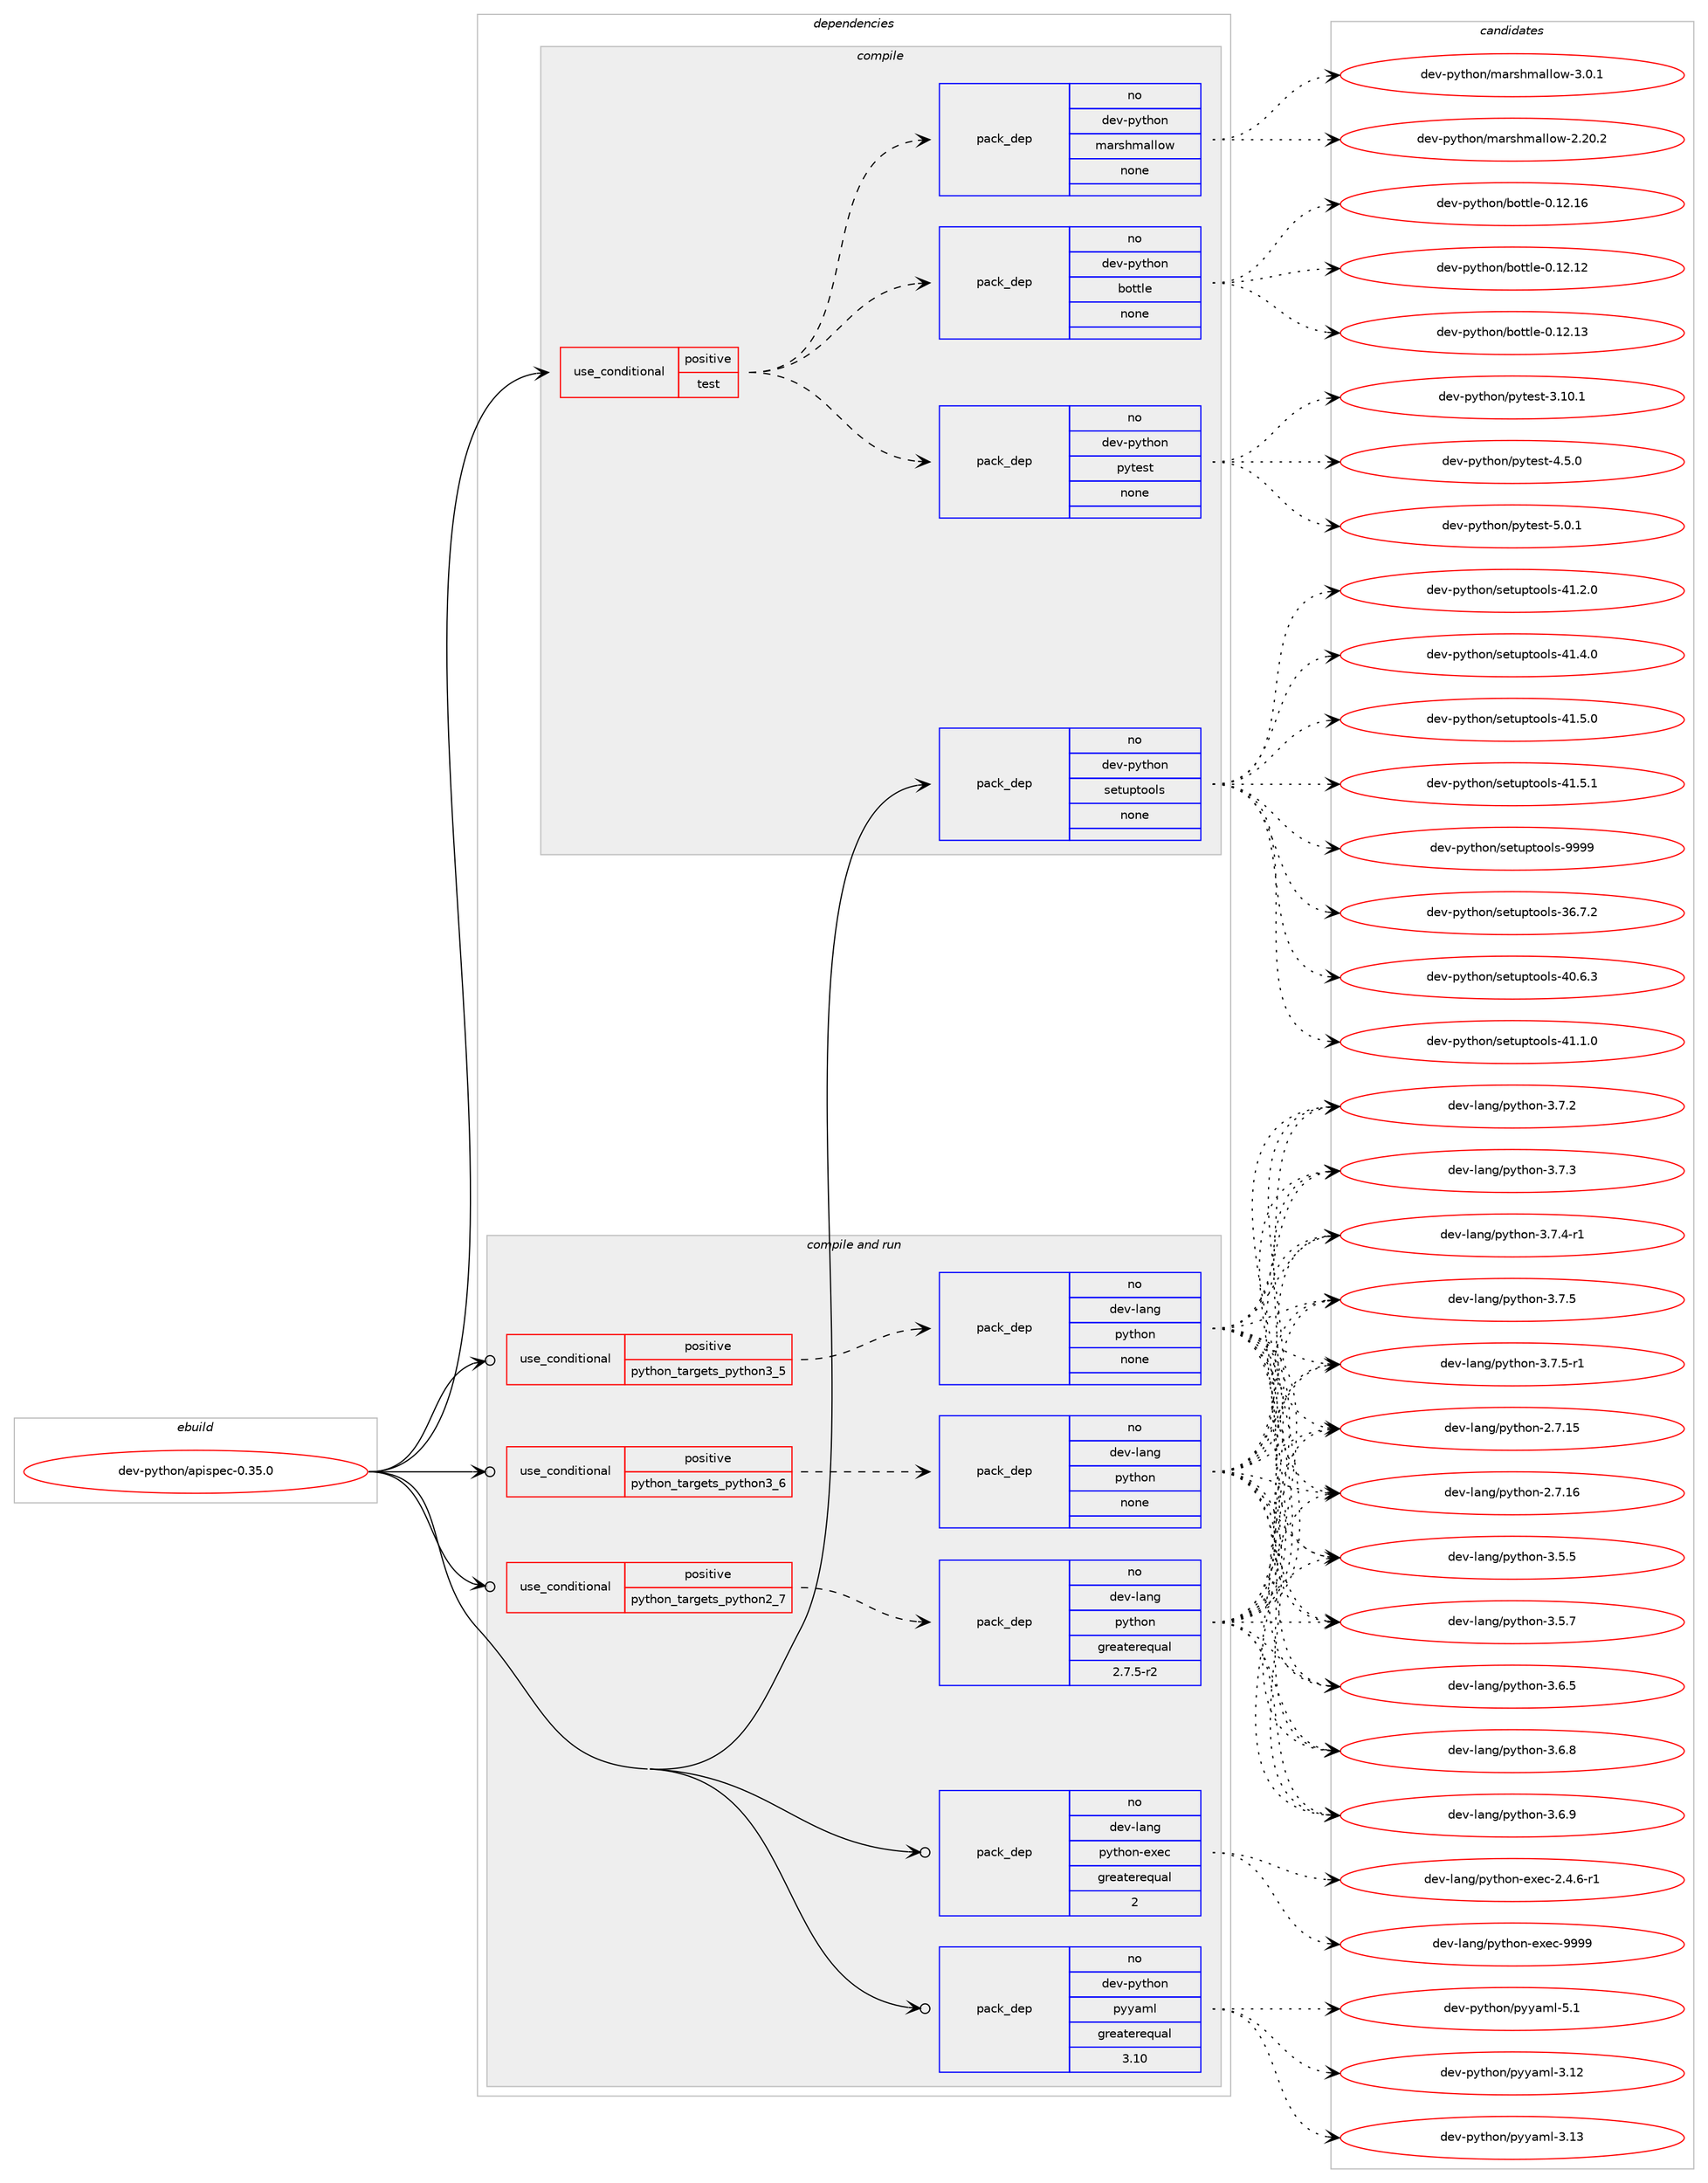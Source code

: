 digraph prolog {

# *************
# Graph options
# *************

newrank=true;
concentrate=true;
compound=true;
graph [rankdir=LR,fontname=Helvetica,fontsize=10,ranksep=1.5];#, ranksep=2.5, nodesep=0.2];
edge  [arrowhead=vee];
node  [fontname=Helvetica,fontsize=10];

# **********
# The ebuild
# **********

subgraph cluster_leftcol {
color=gray;
rank=same;
label=<<i>ebuild</i>>;
id [label="dev-python/apispec-0.35.0", color=red, width=4, href="../dev-python/apispec-0.35.0.svg"];
}

# ****************
# The dependencies
# ****************

subgraph cluster_midcol {
color=gray;
label=<<i>dependencies</i>>;
subgraph cluster_compile {
fillcolor="#eeeeee";
style=filled;
label=<<i>compile</i>>;
subgraph cond136161 {
dependency594294 [label=<<TABLE BORDER="0" CELLBORDER="1" CELLSPACING="0" CELLPADDING="4"><TR><TD ROWSPAN="3" CELLPADDING="10">use_conditional</TD></TR><TR><TD>positive</TD></TR><TR><TD>test</TD></TR></TABLE>>, shape=none, color=red];
subgraph pack446361 {
dependency594295 [label=<<TABLE BORDER="0" CELLBORDER="1" CELLSPACING="0" CELLPADDING="4" WIDTH="220"><TR><TD ROWSPAN="6" CELLPADDING="30">pack_dep</TD></TR><TR><TD WIDTH="110">no</TD></TR><TR><TD>dev-python</TD></TR><TR><TD>bottle</TD></TR><TR><TD>none</TD></TR><TR><TD></TD></TR></TABLE>>, shape=none, color=blue];
}
dependency594294:e -> dependency594295:w [weight=20,style="dashed",arrowhead="vee"];
subgraph pack446362 {
dependency594296 [label=<<TABLE BORDER="0" CELLBORDER="1" CELLSPACING="0" CELLPADDING="4" WIDTH="220"><TR><TD ROWSPAN="6" CELLPADDING="30">pack_dep</TD></TR><TR><TD WIDTH="110">no</TD></TR><TR><TD>dev-python</TD></TR><TR><TD>marshmallow</TD></TR><TR><TD>none</TD></TR><TR><TD></TD></TR></TABLE>>, shape=none, color=blue];
}
dependency594294:e -> dependency594296:w [weight=20,style="dashed",arrowhead="vee"];
subgraph pack446363 {
dependency594297 [label=<<TABLE BORDER="0" CELLBORDER="1" CELLSPACING="0" CELLPADDING="4" WIDTH="220"><TR><TD ROWSPAN="6" CELLPADDING="30">pack_dep</TD></TR><TR><TD WIDTH="110">no</TD></TR><TR><TD>dev-python</TD></TR><TR><TD>pytest</TD></TR><TR><TD>none</TD></TR><TR><TD></TD></TR></TABLE>>, shape=none, color=blue];
}
dependency594294:e -> dependency594297:w [weight=20,style="dashed",arrowhead="vee"];
}
id:e -> dependency594294:w [weight=20,style="solid",arrowhead="vee"];
subgraph pack446364 {
dependency594298 [label=<<TABLE BORDER="0" CELLBORDER="1" CELLSPACING="0" CELLPADDING="4" WIDTH="220"><TR><TD ROWSPAN="6" CELLPADDING="30">pack_dep</TD></TR><TR><TD WIDTH="110">no</TD></TR><TR><TD>dev-python</TD></TR><TR><TD>setuptools</TD></TR><TR><TD>none</TD></TR><TR><TD></TD></TR></TABLE>>, shape=none, color=blue];
}
id:e -> dependency594298:w [weight=20,style="solid",arrowhead="vee"];
}
subgraph cluster_compileandrun {
fillcolor="#eeeeee";
style=filled;
label=<<i>compile and run</i>>;
subgraph cond136162 {
dependency594299 [label=<<TABLE BORDER="0" CELLBORDER="1" CELLSPACING="0" CELLPADDING="4"><TR><TD ROWSPAN="3" CELLPADDING="10">use_conditional</TD></TR><TR><TD>positive</TD></TR><TR><TD>python_targets_python2_7</TD></TR></TABLE>>, shape=none, color=red];
subgraph pack446365 {
dependency594300 [label=<<TABLE BORDER="0" CELLBORDER="1" CELLSPACING="0" CELLPADDING="4" WIDTH="220"><TR><TD ROWSPAN="6" CELLPADDING="30">pack_dep</TD></TR><TR><TD WIDTH="110">no</TD></TR><TR><TD>dev-lang</TD></TR><TR><TD>python</TD></TR><TR><TD>greaterequal</TD></TR><TR><TD>2.7.5-r2</TD></TR></TABLE>>, shape=none, color=blue];
}
dependency594299:e -> dependency594300:w [weight=20,style="dashed",arrowhead="vee"];
}
id:e -> dependency594299:w [weight=20,style="solid",arrowhead="odotvee"];
subgraph cond136163 {
dependency594301 [label=<<TABLE BORDER="0" CELLBORDER="1" CELLSPACING="0" CELLPADDING="4"><TR><TD ROWSPAN="3" CELLPADDING="10">use_conditional</TD></TR><TR><TD>positive</TD></TR><TR><TD>python_targets_python3_5</TD></TR></TABLE>>, shape=none, color=red];
subgraph pack446366 {
dependency594302 [label=<<TABLE BORDER="0" CELLBORDER="1" CELLSPACING="0" CELLPADDING="4" WIDTH="220"><TR><TD ROWSPAN="6" CELLPADDING="30">pack_dep</TD></TR><TR><TD WIDTH="110">no</TD></TR><TR><TD>dev-lang</TD></TR><TR><TD>python</TD></TR><TR><TD>none</TD></TR><TR><TD></TD></TR></TABLE>>, shape=none, color=blue];
}
dependency594301:e -> dependency594302:w [weight=20,style="dashed",arrowhead="vee"];
}
id:e -> dependency594301:w [weight=20,style="solid",arrowhead="odotvee"];
subgraph cond136164 {
dependency594303 [label=<<TABLE BORDER="0" CELLBORDER="1" CELLSPACING="0" CELLPADDING="4"><TR><TD ROWSPAN="3" CELLPADDING="10">use_conditional</TD></TR><TR><TD>positive</TD></TR><TR><TD>python_targets_python3_6</TD></TR></TABLE>>, shape=none, color=red];
subgraph pack446367 {
dependency594304 [label=<<TABLE BORDER="0" CELLBORDER="1" CELLSPACING="0" CELLPADDING="4" WIDTH="220"><TR><TD ROWSPAN="6" CELLPADDING="30">pack_dep</TD></TR><TR><TD WIDTH="110">no</TD></TR><TR><TD>dev-lang</TD></TR><TR><TD>python</TD></TR><TR><TD>none</TD></TR><TR><TD></TD></TR></TABLE>>, shape=none, color=blue];
}
dependency594303:e -> dependency594304:w [weight=20,style="dashed",arrowhead="vee"];
}
id:e -> dependency594303:w [weight=20,style="solid",arrowhead="odotvee"];
subgraph pack446368 {
dependency594305 [label=<<TABLE BORDER="0" CELLBORDER="1" CELLSPACING="0" CELLPADDING="4" WIDTH="220"><TR><TD ROWSPAN="6" CELLPADDING="30">pack_dep</TD></TR><TR><TD WIDTH="110">no</TD></TR><TR><TD>dev-lang</TD></TR><TR><TD>python-exec</TD></TR><TR><TD>greaterequal</TD></TR><TR><TD>2</TD></TR></TABLE>>, shape=none, color=blue];
}
id:e -> dependency594305:w [weight=20,style="solid",arrowhead="odotvee"];
subgraph pack446369 {
dependency594306 [label=<<TABLE BORDER="0" CELLBORDER="1" CELLSPACING="0" CELLPADDING="4" WIDTH="220"><TR><TD ROWSPAN="6" CELLPADDING="30">pack_dep</TD></TR><TR><TD WIDTH="110">no</TD></TR><TR><TD>dev-python</TD></TR><TR><TD>pyyaml</TD></TR><TR><TD>greaterequal</TD></TR><TR><TD>3.10</TD></TR></TABLE>>, shape=none, color=blue];
}
id:e -> dependency594306:w [weight=20,style="solid",arrowhead="odotvee"];
}
subgraph cluster_run {
fillcolor="#eeeeee";
style=filled;
label=<<i>run</i>>;
}
}

# **************
# The candidates
# **************

subgraph cluster_choices {
rank=same;
color=gray;
label=<<i>candidates</i>>;

subgraph choice446361 {
color=black;
nodesep=1;
choice1001011184511212111610411111047981111161161081014548464950464950 [label="dev-python/bottle-0.12.12", color=red, width=4,href="../dev-python/bottle-0.12.12.svg"];
choice1001011184511212111610411111047981111161161081014548464950464951 [label="dev-python/bottle-0.12.13", color=red, width=4,href="../dev-python/bottle-0.12.13.svg"];
choice1001011184511212111610411111047981111161161081014548464950464954 [label="dev-python/bottle-0.12.16", color=red, width=4,href="../dev-python/bottle-0.12.16.svg"];
dependency594295:e -> choice1001011184511212111610411111047981111161161081014548464950464950:w [style=dotted,weight="100"];
dependency594295:e -> choice1001011184511212111610411111047981111161161081014548464950464951:w [style=dotted,weight="100"];
dependency594295:e -> choice1001011184511212111610411111047981111161161081014548464950464954:w [style=dotted,weight="100"];
}
subgraph choice446362 {
color=black;
nodesep=1;
choice1001011184511212111610411111047109971141151041099710810811111945504650484650 [label="dev-python/marshmallow-2.20.2", color=red, width=4,href="../dev-python/marshmallow-2.20.2.svg"];
choice10010111845112121116104111110471099711411510410997108108111119455146484649 [label="dev-python/marshmallow-3.0.1", color=red, width=4,href="../dev-python/marshmallow-3.0.1.svg"];
dependency594296:e -> choice1001011184511212111610411111047109971141151041099710810811111945504650484650:w [style=dotted,weight="100"];
dependency594296:e -> choice10010111845112121116104111110471099711411510410997108108111119455146484649:w [style=dotted,weight="100"];
}
subgraph choice446363 {
color=black;
nodesep=1;
choice100101118451121211161041111104711212111610111511645514649484649 [label="dev-python/pytest-3.10.1", color=red, width=4,href="../dev-python/pytest-3.10.1.svg"];
choice1001011184511212111610411111047112121116101115116455246534648 [label="dev-python/pytest-4.5.0", color=red, width=4,href="../dev-python/pytest-4.5.0.svg"];
choice1001011184511212111610411111047112121116101115116455346484649 [label="dev-python/pytest-5.0.1", color=red, width=4,href="../dev-python/pytest-5.0.1.svg"];
dependency594297:e -> choice100101118451121211161041111104711212111610111511645514649484649:w [style=dotted,weight="100"];
dependency594297:e -> choice1001011184511212111610411111047112121116101115116455246534648:w [style=dotted,weight="100"];
dependency594297:e -> choice1001011184511212111610411111047112121116101115116455346484649:w [style=dotted,weight="100"];
}
subgraph choice446364 {
color=black;
nodesep=1;
choice100101118451121211161041111104711510111611711211611111110811545515446554650 [label="dev-python/setuptools-36.7.2", color=red, width=4,href="../dev-python/setuptools-36.7.2.svg"];
choice100101118451121211161041111104711510111611711211611111110811545524846544651 [label="dev-python/setuptools-40.6.3", color=red, width=4,href="../dev-python/setuptools-40.6.3.svg"];
choice100101118451121211161041111104711510111611711211611111110811545524946494648 [label="dev-python/setuptools-41.1.0", color=red, width=4,href="../dev-python/setuptools-41.1.0.svg"];
choice100101118451121211161041111104711510111611711211611111110811545524946504648 [label="dev-python/setuptools-41.2.0", color=red, width=4,href="../dev-python/setuptools-41.2.0.svg"];
choice100101118451121211161041111104711510111611711211611111110811545524946524648 [label="dev-python/setuptools-41.4.0", color=red, width=4,href="../dev-python/setuptools-41.4.0.svg"];
choice100101118451121211161041111104711510111611711211611111110811545524946534648 [label="dev-python/setuptools-41.5.0", color=red, width=4,href="../dev-python/setuptools-41.5.0.svg"];
choice100101118451121211161041111104711510111611711211611111110811545524946534649 [label="dev-python/setuptools-41.5.1", color=red, width=4,href="../dev-python/setuptools-41.5.1.svg"];
choice10010111845112121116104111110471151011161171121161111111081154557575757 [label="dev-python/setuptools-9999", color=red, width=4,href="../dev-python/setuptools-9999.svg"];
dependency594298:e -> choice100101118451121211161041111104711510111611711211611111110811545515446554650:w [style=dotted,weight="100"];
dependency594298:e -> choice100101118451121211161041111104711510111611711211611111110811545524846544651:w [style=dotted,weight="100"];
dependency594298:e -> choice100101118451121211161041111104711510111611711211611111110811545524946494648:w [style=dotted,weight="100"];
dependency594298:e -> choice100101118451121211161041111104711510111611711211611111110811545524946504648:w [style=dotted,weight="100"];
dependency594298:e -> choice100101118451121211161041111104711510111611711211611111110811545524946524648:w [style=dotted,weight="100"];
dependency594298:e -> choice100101118451121211161041111104711510111611711211611111110811545524946534648:w [style=dotted,weight="100"];
dependency594298:e -> choice100101118451121211161041111104711510111611711211611111110811545524946534649:w [style=dotted,weight="100"];
dependency594298:e -> choice10010111845112121116104111110471151011161171121161111111081154557575757:w [style=dotted,weight="100"];
}
subgraph choice446365 {
color=black;
nodesep=1;
choice10010111845108971101034711212111610411111045504655464953 [label="dev-lang/python-2.7.15", color=red, width=4,href="../dev-lang/python-2.7.15.svg"];
choice10010111845108971101034711212111610411111045504655464954 [label="dev-lang/python-2.7.16", color=red, width=4,href="../dev-lang/python-2.7.16.svg"];
choice100101118451089711010347112121116104111110455146534653 [label="dev-lang/python-3.5.5", color=red, width=4,href="../dev-lang/python-3.5.5.svg"];
choice100101118451089711010347112121116104111110455146534655 [label="dev-lang/python-3.5.7", color=red, width=4,href="../dev-lang/python-3.5.7.svg"];
choice100101118451089711010347112121116104111110455146544653 [label="dev-lang/python-3.6.5", color=red, width=4,href="../dev-lang/python-3.6.5.svg"];
choice100101118451089711010347112121116104111110455146544656 [label="dev-lang/python-3.6.8", color=red, width=4,href="../dev-lang/python-3.6.8.svg"];
choice100101118451089711010347112121116104111110455146544657 [label="dev-lang/python-3.6.9", color=red, width=4,href="../dev-lang/python-3.6.9.svg"];
choice100101118451089711010347112121116104111110455146554650 [label="dev-lang/python-3.7.2", color=red, width=4,href="../dev-lang/python-3.7.2.svg"];
choice100101118451089711010347112121116104111110455146554651 [label="dev-lang/python-3.7.3", color=red, width=4,href="../dev-lang/python-3.7.3.svg"];
choice1001011184510897110103471121211161041111104551465546524511449 [label="dev-lang/python-3.7.4-r1", color=red, width=4,href="../dev-lang/python-3.7.4-r1.svg"];
choice100101118451089711010347112121116104111110455146554653 [label="dev-lang/python-3.7.5", color=red, width=4,href="../dev-lang/python-3.7.5.svg"];
choice1001011184510897110103471121211161041111104551465546534511449 [label="dev-lang/python-3.7.5-r1", color=red, width=4,href="../dev-lang/python-3.7.5-r1.svg"];
dependency594300:e -> choice10010111845108971101034711212111610411111045504655464953:w [style=dotted,weight="100"];
dependency594300:e -> choice10010111845108971101034711212111610411111045504655464954:w [style=dotted,weight="100"];
dependency594300:e -> choice100101118451089711010347112121116104111110455146534653:w [style=dotted,weight="100"];
dependency594300:e -> choice100101118451089711010347112121116104111110455146534655:w [style=dotted,weight="100"];
dependency594300:e -> choice100101118451089711010347112121116104111110455146544653:w [style=dotted,weight="100"];
dependency594300:e -> choice100101118451089711010347112121116104111110455146544656:w [style=dotted,weight="100"];
dependency594300:e -> choice100101118451089711010347112121116104111110455146544657:w [style=dotted,weight="100"];
dependency594300:e -> choice100101118451089711010347112121116104111110455146554650:w [style=dotted,weight="100"];
dependency594300:e -> choice100101118451089711010347112121116104111110455146554651:w [style=dotted,weight="100"];
dependency594300:e -> choice1001011184510897110103471121211161041111104551465546524511449:w [style=dotted,weight="100"];
dependency594300:e -> choice100101118451089711010347112121116104111110455146554653:w [style=dotted,weight="100"];
dependency594300:e -> choice1001011184510897110103471121211161041111104551465546534511449:w [style=dotted,weight="100"];
}
subgraph choice446366 {
color=black;
nodesep=1;
choice10010111845108971101034711212111610411111045504655464953 [label="dev-lang/python-2.7.15", color=red, width=4,href="../dev-lang/python-2.7.15.svg"];
choice10010111845108971101034711212111610411111045504655464954 [label="dev-lang/python-2.7.16", color=red, width=4,href="../dev-lang/python-2.7.16.svg"];
choice100101118451089711010347112121116104111110455146534653 [label="dev-lang/python-3.5.5", color=red, width=4,href="../dev-lang/python-3.5.5.svg"];
choice100101118451089711010347112121116104111110455146534655 [label="dev-lang/python-3.5.7", color=red, width=4,href="../dev-lang/python-3.5.7.svg"];
choice100101118451089711010347112121116104111110455146544653 [label="dev-lang/python-3.6.5", color=red, width=4,href="../dev-lang/python-3.6.5.svg"];
choice100101118451089711010347112121116104111110455146544656 [label="dev-lang/python-3.6.8", color=red, width=4,href="../dev-lang/python-3.6.8.svg"];
choice100101118451089711010347112121116104111110455146544657 [label="dev-lang/python-3.6.9", color=red, width=4,href="../dev-lang/python-3.6.9.svg"];
choice100101118451089711010347112121116104111110455146554650 [label="dev-lang/python-3.7.2", color=red, width=4,href="../dev-lang/python-3.7.2.svg"];
choice100101118451089711010347112121116104111110455146554651 [label="dev-lang/python-3.7.3", color=red, width=4,href="../dev-lang/python-3.7.3.svg"];
choice1001011184510897110103471121211161041111104551465546524511449 [label="dev-lang/python-3.7.4-r1", color=red, width=4,href="../dev-lang/python-3.7.4-r1.svg"];
choice100101118451089711010347112121116104111110455146554653 [label="dev-lang/python-3.7.5", color=red, width=4,href="../dev-lang/python-3.7.5.svg"];
choice1001011184510897110103471121211161041111104551465546534511449 [label="dev-lang/python-3.7.5-r1", color=red, width=4,href="../dev-lang/python-3.7.5-r1.svg"];
dependency594302:e -> choice10010111845108971101034711212111610411111045504655464953:w [style=dotted,weight="100"];
dependency594302:e -> choice10010111845108971101034711212111610411111045504655464954:w [style=dotted,weight="100"];
dependency594302:e -> choice100101118451089711010347112121116104111110455146534653:w [style=dotted,weight="100"];
dependency594302:e -> choice100101118451089711010347112121116104111110455146534655:w [style=dotted,weight="100"];
dependency594302:e -> choice100101118451089711010347112121116104111110455146544653:w [style=dotted,weight="100"];
dependency594302:e -> choice100101118451089711010347112121116104111110455146544656:w [style=dotted,weight="100"];
dependency594302:e -> choice100101118451089711010347112121116104111110455146544657:w [style=dotted,weight="100"];
dependency594302:e -> choice100101118451089711010347112121116104111110455146554650:w [style=dotted,weight="100"];
dependency594302:e -> choice100101118451089711010347112121116104111110455146554651:w [style=dotted,weight="100"];
dependency594302:e -> choice1001011184510897110103471121211161041111104551465546524511449:w [style=dotted,weight="100"];
dependency594302:e -> choice100101118451089711010347112121116104111110455146554653:w [style=dotted,weight="100"];
dependency594302:e -> choice1001011184510897110103471121211161041111104551465546534511449:w [style=dotted,weight="100"];
}
subgraph choice446367 {
color=black;
nodesep=1;
choice10010111845108971101034711212111610411111045504655464953 [label="dev-lang/python-2.7.15", color=red, width=4,href="../dev-lang/python-2.7.15.svg"];
choice10010111845108971101034711212111610411111045504655464954 [label="dev-lang/python-2.7.16", color=red, width=4,href="../dev-lang/python-2.7.16.svg"];
choice100101118451089711010347112121116104111110455146534653 [label="dev-lang/python-3.5.5", color=red, width=4,href="../dev-lang/python-3.5.5.svg"];
choice100101118451089711010347112121116104111110455146534655 [label="dev-lang/python-3.5.7", color=red, width=4,href="../dev-lang/python-3.5.7.svg"];
choice100101118451089711010347112121116104111110455146544653 [label="dev-lang/python-3.6.5", color=red, width=4,href="../dev-lang/python-3.6.5.svg"];
choice100101118451089711010347112121116104111110455146544656 [label="dev-lang/python-3.6.8", color=red, width=4,href="../dev-lang/python-3.6.8.svg"];
choice100101118451089711010347112121116104111110455146544657 [label="dev-lang/python-3.6.9", color=red, width=4,href="../dev-lang/python-3.6.9.svg"];
choice100101118451089711010347112121116104111110455146554650 [label="dev-lang/python-3.7.2", color=red, width=4,href="../dev-lang/python-3.7.2.svg"];
choice100101118451089711010347112121116104111110455146554651 [label="dev-lang/python-3.7.3", color=red, width=4,href="../dev-lang/python-3.7.3.svg"];
choice1001011184510897110103471121211161041111104551465546524511449 [label="dev-lang/python-3.7.4-r1", color=red, width=4,href="../dev-lang/python-3.7.4-r1.svg"];
choice100101118451089711010347112121116104111110455146554653 [label="dev-lang/python-3.7.5", color=red, width=4,href="../dev-lang/python-3.7.5.svg"];
choice1001011184510897110103471121211161041111104551465546534511449 [label="dev-lang/python-3.7.5-r1", color=red, width=4,href="../dev-lang/python-3.7.5-r1.svg"];
dependency594304:e -> choice10010111845108971101034711212111610411111045504655464953:w [style=dotted,weight="100"];
dependency594304:e -> choice10010111845108971101034711212111610411111045504655464954:w [style=dotted,weight="100"];
dependency594304:e -> choice100101118451089711010347112121116104111110455146534653:w [style=dotted,weight="100"];
dependency594304:e -> choice100101118451089711010347112121116104111110455146534655:w [style=dotted,weight="100"];
dependency594304:e -> choice100101118451089711010347112121116104111110455146544653:w [style=dotted,weight="100"];
dependency594304:e -> choice100101118451089711010347112121116104111110455146544656:w [style=dotted,weight="100"];
dependency594304:e -> choice100101118451089711010347112121116104111110455146544657:w [style=dotted,weight="100"];
dependency594304:e -> choice100101118451089711010347112121116104111110455146554650:w [style=dotted,weight="100"];
dependency594304:e -> choice100101118451089711010347112121116104111110455146554651:w [style=dotted,weight="100"];
dependency594304:e -> choice1001011184510897110103471121211161041111104551465546524511449:w [style=dotted,weight="100"];
dependency594304:e -> choice100101118451089711010347112121116104111110455146554653:w [style=dotted,weight="100"];
dependency594304:e -> choice1001011184510897110103471121211161041111104551465546534511449:w [style=dotted,weight="100"];
}
subgraph choice446368 {
color=black;
nodesep=1;
choice10010111845108971101034711212111610411111045101120101994550465246544511449 [label="dev-lang/python-exec-2.4.6-r1", color=red, width=4,href="../dev-lang/python-exec-2.4.6-r1.svg"];
choice10010111845108971101034711212111610411111045101120101994557575757 [label="dev-lang/python-exec-9999", color=red, width=4,href="../dev-lang/python-exec-9999.svg"];
dependency594305:e -> choice10010111845108971101034711212111610411111045101120101994550465246544511449:w [style=dotted,weight="100"];
dependency594305:e -> choice10010111845108971101034711212111610411111045101120101994557575757:w [style=dotted,weight="100"];
}
subgraph choice446369 {
color=black;
nodesep=1;
choice1001011184511212111610411111047112121121971091084551464950 [label="dev-python/pyyaml-3.12", color=red, width=4,href="../dev-python/pyyaml-3.12.svg"];
choice1001011184511212111610411111047112121121971091084551464951 [label="dev-python/pyyaml-3.13", color=red, width=4,href="../dev-python/pyyaml-3.13.svg"];
choice10010111845112121116104111110471121211219710910845534649 [label="dev-python/pyyaml-5.1", color=red, width=4,href="../dev-python/pyyaml-5.1.svg"];
dependency594306:e -> choice1001011184511212111610411111047112121121971091084551464950:w [style=dotted,weight="100"];
dependency594306:e -> choice1001011184511212111610411111047112121121971091084551464951:w [style=dotted,weight="100"];
dependency594306:e -> choice10010111845112121116104111110471121211219710910845534649:w [style=dotted,weight="100"];
}
}

}
